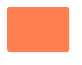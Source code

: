 @startuml

skinparam ClassBackgroundColor #Coral
skinparam ClassFontColor #Coral
skinparam ClassBorderColor #Coral

skinparam ClassStereotypeFontSize 0
skinparam CircledCharacterFontSize 0
skinparam CircledCharacterRadius 0
skinparam ClassBorderThickness 0
skinparam Shadowing false

class Dummy

@enduml